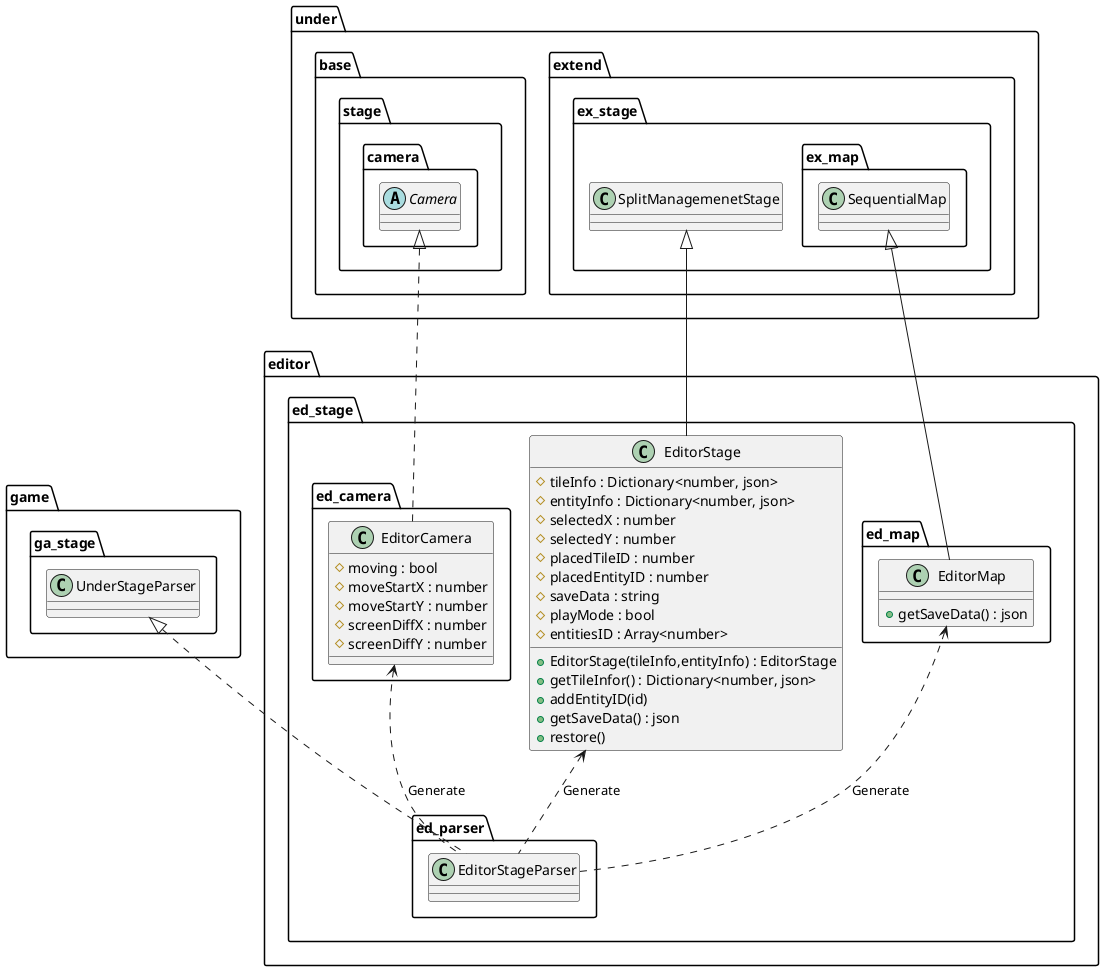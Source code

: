 @startuml EditorStage

package editor {
    package ed_stage {
        class EditorStage {
            +EditorStage(tileInfo,entityInfo) : EditorStage
            #tileInfo : Dictionary<number, json>
            #entityInfo : Dictionary<number, json>
            #selectedX : number
            #selectedY : number
            #placedTileID : number
            #placedEntityID : number
            #saveData : string
            #playMode : bool
            #entitiesID : Array<number>
            +getTileInfor() : Dictionary<number, json>
            +addEntityID(id)
            +getSaveData() : json
            +restore()
        }

        package ed_map {
            class EditorMap {
                +getSaveData() : json
            }
        }

        package ed_parser {
            class EditorStageParser
        }
        package ed_camera {
            class EditorCamera {
                #moving : bool
                #moveStartX : number
                #moveStartY : number
                #screenDiffX : number
                #screenDiffY : number
            }
        }
    }
}

package under {
    package base {
        package stage {
            package camera {
                abstract Camera
            }
        }
    }
    package extend {
        package ex_stage {
            class SplitManagemenetStage
            package ex_map {
                class SequentialMap
            }
        }
    }
}

package game {
    package ga_stage {
        class UnderStageParser
    }
}

EditorStage <.. EditorStageParser : "Generate"
EditorCamera <.. EditorStageParser : "Generate"
EditorMap <.. EditorStageParser : "Generate"

Camera <|.. EditorCamera
UnderStageParser <|.. EditorStageParser
SplitManagemenetStage <|-- EditorStage
SequentialMap <|-- EditorMap

@enduml
